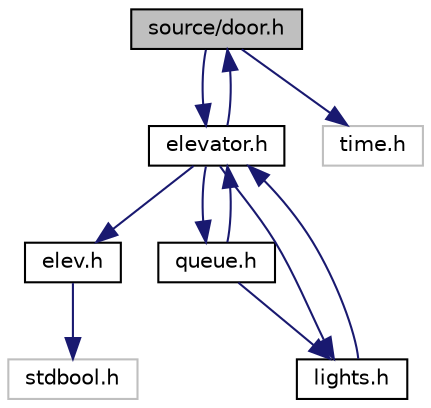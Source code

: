 digraph "source/door.h"
{
 // LATEX_PDF_SIZE
  edge [fontname="Helvetica",fontsize="10",labelfontname="Helvetica",labelfontsize="10"];
  node [fontname="Helvetica",fontsize="10",shape=record];
  Node0 [label="source/door.h",height=0.2,width=0.4,color="black", fillcolor="grey75", style="filled", fontcolor="black",tooltip="This file contains the queue module and its functions."];
  Node0 -> Node1 [color="midnightblue",fontsize="10",style="solid",fontname="Helvetica"];
  Node1 [label="elevator.h",height=0.2,width=0.4,color="black", fillcolor="white", style="filled",URL="$elevator_8h.html",tooltip="This file contains the elevator module and its functions."];
  Node1 -> Node2 [color="midnightblue",fontsize="10",style="solid",fontname="Helvetica"];
  Node2 [label="elev.h",height=0.2,width=0.4,color="black", fillcolor="white", style="filled",URL="$elev_8h_source.html",tooltip=" "];
  Node2 -> Node3 [color="midnightblue",fontsize="10",style="solid",fontname="Helvetica"];
  Node3 [label="stdbool.h",height=0.2,width=0.4,color="grey75", fillcolor="white", style="filled",tooltip=" "];
  Node1 -> Node4 [color="midnightblue",fontsize="10",style="solid",fontname="Helvetica"];
  Node4 [label="queue.h",height=0.2,width=0.4,color="black", fillcolor="white", style="filled",URL="$queue_8h.html",tooltip="This file contains the queue module and its functions."];
  Node4 -> Node1 [color="midnightblue",fontsize="10",style="solid",fontname="Helvetica"];
  Node4 -> Node5 [color="midnightblue",fontsize="10",style="solid",fontname="Helvetica"];
  Node5 [label="lights.h",height=0.2,width=0.4,color="black", fillcolor="white", style="filled",URL="$lights_8h.html",tooltip="This file contains functions that control the lights."];
  Node5 -> Node1 [color="midnightblue",fontsize="10",style="solid",fontname="Helvetica"];
  Node1 -> Node5 [color="midnightblue",fontsize="10",style="solid",fontname="Helvetica"];
  Node1 -> Node0 [color="midnightblue",fontsize="10",style="solid",fontname="Helvetica"];
  Node0 -> Node6 [color="midnightblue",fontsize="10",style="solid",fontname="Helvetica"];
  Node6 [label="time.h",height=0.2,width=0.4,color="grey75", fillcolor="white", style="filled",tooltip=" "];
}
